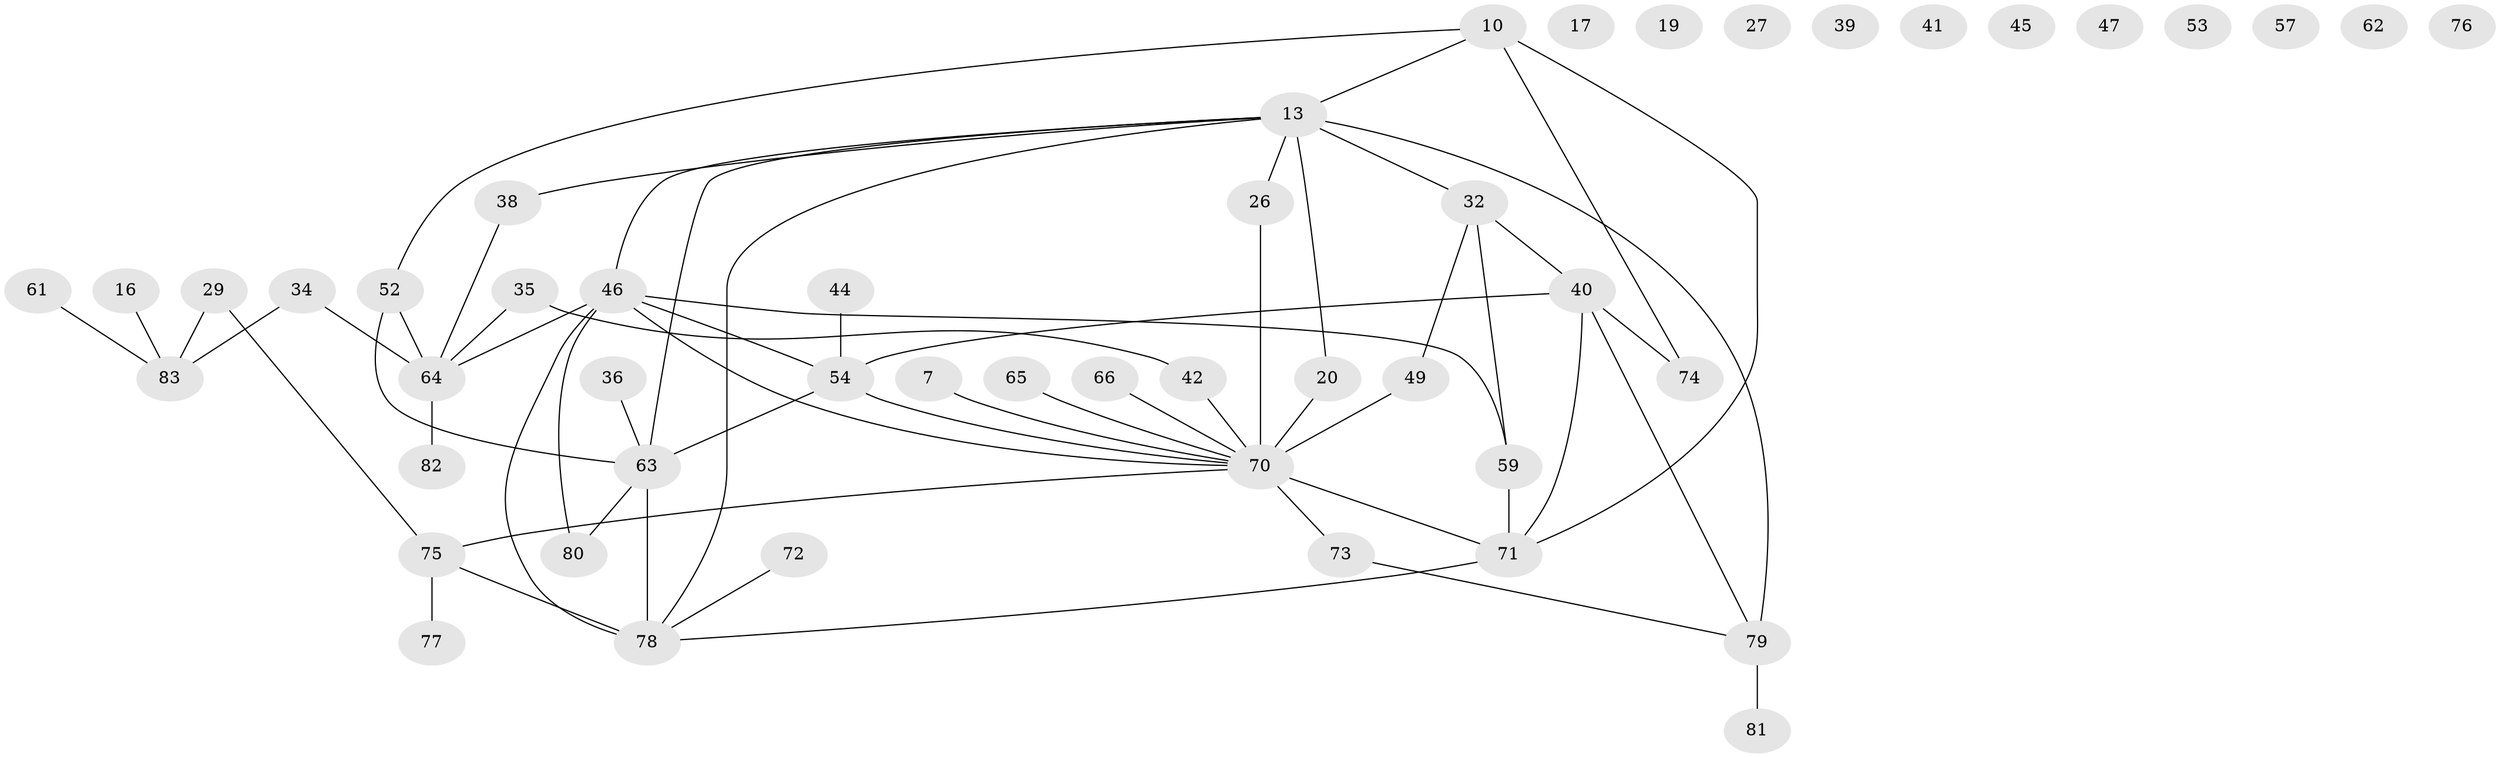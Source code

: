 // original degree distribution, {6: 0.04819277108433735, 3: 0.14457831325301204, 1: 0.1686746987951807, 2: 0.25301204819277107, 7: 0.012048192771084338, 5: 0.10843373493975904, 4: 0.13253012048192772, 0: 0.13253012048192772}
// Generated by graph-tools (version 1.1) at 2025/42/03/04/25 21:42:45]
// undirected, 49 vertices, 60 edges
graph export_dot {
graph [start="1"]
  node [color=gray90,style=filled];
  7;
  10 [super="+2"];
  13 [super="+9"];
  16;
  17;
  19;
  20;
  26;
  27;
  29;
  32;
  34;
  35;
  36;
  38;
  39;
  40 [super="+21"];
  41;
  42;
  44 [super="+15"];
  45;
  46 [super="+22"];
  47;
  49;
  52 [super="+18+31"];
  53;
  54;
  57;
  59 [super="+6+55"];
  61;
  62;
  63 [super="+58"];
  64 [super="+12+24"];
  65;
  66;
  70 [super="+8+67"];
  71 [super="+37"];
  72;
  73;
  74 [super="+50"];
  75;
  76;
  77;
  78 [super="+48+69+68"];
  79;
  80;
  81;
  82;
  83;
  7 -- 70;
  10 -- 13 [weight=2];
  10 -- 71 [weight=2];
  10 -- 52;
  10 -- 74;
  13 -- 32;
  13 -- 38;
  13 -- 79;
  13 -- 20;
  13 -- 26;
  13 -- 46;
  13 -- 63;
  13 -- 78;
  16 -- 83;
  20 -- 70 [weight=2];
  26 -- 70;
  29 -- 75;
  29 -- 83;
  32 -- 40;
  32 -- 49;
  32 -- 59;
  34 -- 64;
  34 -- 83;
  35 -- 42;
  35 -- 64;
  36 -- 63;
  38 -- 64;
  40 -- 54 [weight=2];
  40 -- 79;
  40 -- 71 [weight=2];
  40 -- 74;
  42 -- 70;
  44 -- 54;
  46 -- 54;
  46 -- 59;
  46 -- 64 [weight=2];
  46 -- 80;
  46 -- 70;
  46 -- 78 [weight=2];
  49 -- 70 [weight=3];
  52 -- 64;
  52 -- 63;
  54 -- 70;
  54 -- 63;
  59 -- 71 [weight=2];
  61 -- 83;
  63 -- 80;
  63 -- 78 [weight=2];
  64 -- 82;
  65 -- 70;
  66 -- 70;
  70 -- 75;
  70 -- 71;
  70 -- 73;
  71 -- 78 [weight=2];
  72 -- 78;
  73 -- 79;
  75 -- 77;
  75 -- 78;
  79 -- 81;
}
